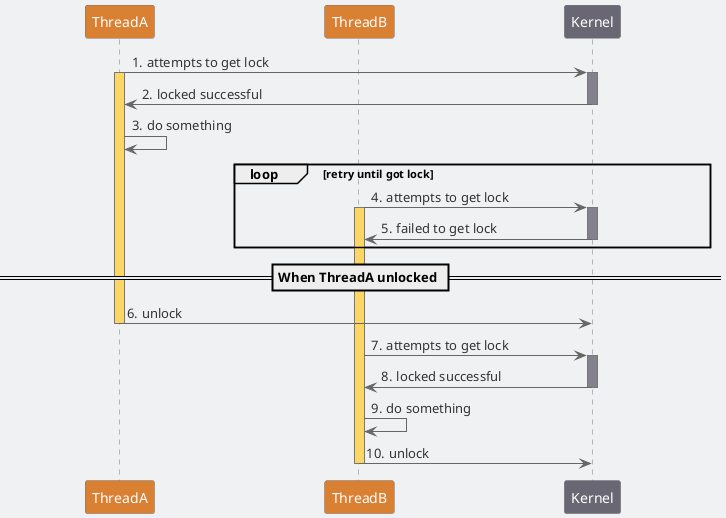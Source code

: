 @startuml mutex_lock

skinparam ParticipantPadding 80
skinparam BackgroundColor #EFF1F3
skinparam Shadowing false
skinparam sequence {
    ParticipantBorderColor #777777
    ParticipantFontColor #FFFFFF
    LifeLineBorderColor #777777
    ArrowColor #666666
    ArrowFontColor #333333
}

participant "ThreadA" as ta     #D98032
participant "ThreadB" as tb     #D98032
participant "Kernel"  as kernel #696773

autonumber "0."

ta -> kernel : attempts to get lock
activate ta #FCD766
activate kernel #83828C

kernel -> ta : locked successful
deactivate kernel

ta -> ta : do something

loop retry until got lock

    tb -> kernel : attempts to get lock
    activate tb #FCD766
    activate kernel #83828C

    kernel -> tb : failed to get lock
    deactivate kernel

end

== When ThreadA unlocked ==

ta -> kernel : unlock
deactivate ta

tb -> kernel : attempts to get lock
activate kernel #83828C

kernel -> tb : locked successful

deactivate kernel

tb -> tb : do something

tb -> kernel : unlock
deactivate tb

@enduml
